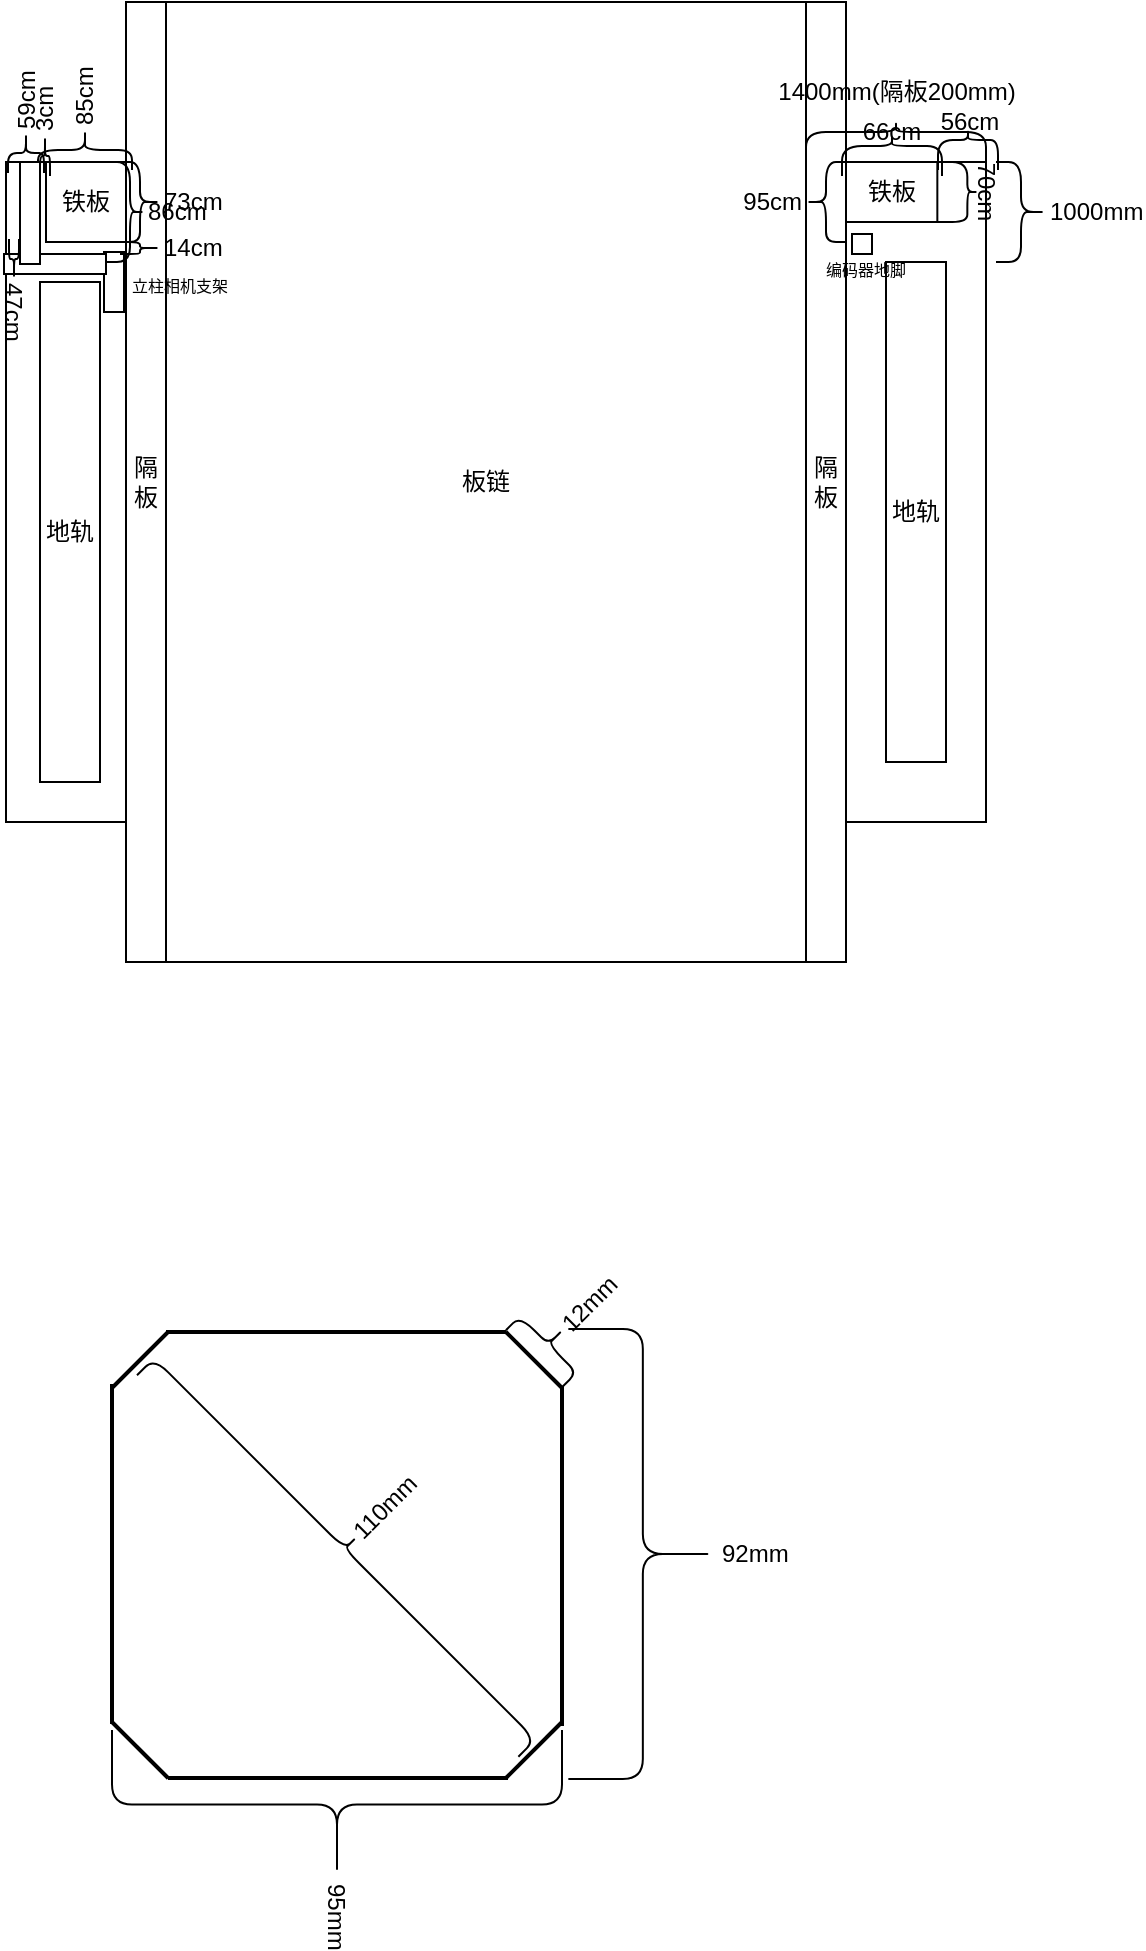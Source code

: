 <mxfile version="27.1.6">
  <diagram name="第 1 页" id="FyYwuIMv7pIzDTBWUkwP">
    <mxGraphModel dx="744" dy="382" grid="1" gridSize="10" guides="1" tooltips="1" connect="1" arrows="1" fold="1" page="1" pageScale="1" pageWidth="827" pageHeight="1169" math="0" shadow="0">
      <root>
        <mxCell id="0" />
        <mxCell id="1" parent="0" />
        <mxCell id="1FttGRvpAy5LGu-Mhhtg-7" value="地轨" style="rounded=0;whiteSpace=wrap;html=1;" parent="1" vertex="1">
          <mxGeometry x="160" y="100" width="490" height="330" as="geometry" />
        </mxCell>
        <mxCell id="1FttGRvpAy5LGu-Mhhtg-3" value="隔板" style="rounded=0;whiteSpace=wrap;html=1;" parent="1" vertex="1">
          <mxGeometry x="560" y="20" width="20" height="480" as="geometry" />
        </mxCell>
        <mxCell id="1FttGRvpAy5LGu-Mhhtg-4" value="板链" style="rounded=0;whiteSpace=wrap;html=1;" parent="1" vertex="1">
          <mxGeometry x="240" y="20" width="320" height="480" as="geometry" />
        </mxCell>
        <mxCell id="1FttGRvpAy5LGu-Mhhtg-5" value="隔板" style="rounded=0;whiteSpace=wrap;html=1;" parent="1" vertex="1">
          <mxGeometry x="220" y="20" width="20" height="480" as="geometry" />
        </mxCell>
        <mxCell id="1FttGRvpAy5LGu-Mhhtg-6" value="地轨" style="rounded=0;whiteSpace=wrap;html=1;" parent="1" vertex="1">
          <mxGeometry x="600" y="150" width="30" height="250" as="geometry" />
        </mxCell>
        <mxCell id="1FttGRvpAy5LGu-Mhhtg-8" value="" style="shape=curlyBracket;whiteSpace=wrap;html=1;rounded=1;flipH=1;labelPosition=right;verticalLabelPosition=middle;align=left;verticalAlign=middle;rotation=-90;size=0.25;" parent="1" vertex="1">
          <mxGeometry x="595" y="45" width="20" height="90" as="geometry" />
        </mxCell>
        <mxCell id="1FttGRvpAy5LGu-Mhhtg-9" value="1400mm(隔板200mm)" style="text;html=1;align=center;verticalAlign=middle;resizable=0;points=[];autosize=1;strokeColor=none;fillColor=none;" parent="1" vertex="1">
          <mxGeometry x="535" y="50" width="140" height="30" as="geometry" />
        </mxCell>
        <mxCell id="1FttGRvpAy5LGu-Mhhtg-10" value="1000mm" style="shape=curlyBracket;whiteSpace=wrap;html=1;rounded=1;flipH=1;labelPosition=right;verticalLabelPosition=middle;align=left;verticalAlign=middle;" parent="1" vertex="1">
          <mxGeometry x="655" y="100" width="25" height="50" as="geometry" />
        </mxCell>
        <mxCell id="1FttGRvpAy5LGu-Mhhtg-12" value="" style="line;strokeWidth=2;html=1;" parent="1" vertex="1">
          <mxGeometry x="240" y="680" width="170" height="10" as="geometry" />
        </mxCell>
        <mxCell id="1FttGRvpAy5LGu-Mhhtg-13" value="" style="line;strokeWidth=2;html=1;rotation=-45;" parent="1" vertex="1">
          <mxGeometry x="207" y="694" width="40" height="10" as="geometry" />
        </mxCell>
        <mxCell id="1FttGRvpAy5LGu-Mhhtg-14" value="" style="line;strokeWidth=2;html=1;rotation=45;" parent="1" vertex="1">
          <mxGeometry x="403.998" y="693.998" width="40" height="10" as="geometry" />
        </mxCell>
        <mxCell id="1FttGRvpAy5LGu-Mhhtg-15" value="" style="line;strokeWidth=2;html=1;rotation=90;" parent="1" vertex="1">
          <mxGeometry x="128" y="791" width="170" height="10" as="geometry" />
        </mxCell>
        <mxCell id="1FttGRvpAy5LGu-Mhhtg-16" value="" style="line;strokeWidth=2;html=1;rotation=45;" parent="1" vertex="1">
          <mxGeometry x="206.998" y="888.998" width="40" height="10" as="geometry" />
        </mxCell>
        <mxCell id="1FttGRvpAy5LGu-Mhhtg-17" value="" style="line;strokeWidth=2;html=1;" parent="1" vertex="1">
          <mxGeometry x="241" y="903" width="170" height="10" as="geometry" />
        </mxCell>
        <mxCell id="1FttGRvpAy5LGu-Mhhtg-18" value="" style="line;strokeWidth=2;html=1;rotation=-45;" parent="1" vertex="1">
          <mxGeometry x="403.998" y="888.998" width="40" height="10" as="geometry" />
        </mxCell>
        <mxCell id="1FttGRvpAy5LGu-Mhhtg-19" value="" style="line;strokeWidth=2;html=1;rotation=90;" parent="1" vertex="1">
          <mxGeometry x="353" y="792" width="170" height="10" as="geometry" />
        </mxCell>
        <mxCell id="1FttGRvpAy5LGu-Mhhtg-21" value="110mm" style="shape=curlyBracket;whiteSpace=wrap;html=1;rounded=1;flipH=1;labelPosition=right;verticalLabelPosition=middle;align=left;verticalAlign=middle;rotation=-45;size=0.396;" parent="1" vertex="1">
          <mxGeometry x="317.92" y="660.09" width="20" height="269.67" as="geometry" />
        </mxCell>
        <mxCell id="1FttGRvpAy5LGu-Mhhtg-22" value="12mm" style="shape=curlyBracket;whiteSpace=wrap;html=1;rounded=1;flipH=1;labelPosition=right;verticalLabelPosition=middle;align=left;verticalAlign=middle;rotation=-45;" parent="1" vertex="1">
          <mxGeometry x="421.17" y="671.17" width="20" height="40" as="geometry" />
        </mxCell>
        <mxCell id="1FttGRvpAy5LGu-Mhhtg-23" value="95mm" style="shape=curlyBracket;whiteSpace=wrap;html=1;rounded=1;flipH=1;labelPosition=right;verticalLabelPosition=middle;align=left;verticalAlign=middle;rotation=90;" parent="1" vertex="1">
          <mxGeometry x="288.25" y="808.75" width="74.5" height="225" as="geometry" />
        </mxCell>
        <mxCell id="1FttGRvpAy5LGu-Mhhtg-24" value="92mm" style="shape=curlyBracket;whiteSpace=wrap;html=1;rounded=1;flipH=1;labelPosition=right;verticalLabelPosition=middle;align=left;verticalAlign=middle;rotation=0;" parent="1" vertex="1">
          <mxGeometry x="441.17" y="683.5" width="74.5" height="225" as="geometry" />
        </mxCell>
        <mxCell id="EMxXq2YWqxXCk6TcJ9qh-1" value="铁板" style="rounded=0;whiteSpace=wrap;html=1;" vertex="1" parent="1">
          <mxGeometry x="580" y="100" width="45.67" height="30" as="geometry" />
        </mxCell>
        <mxCell id="EMxXq2YWqxXCk6TcJ9qh-2" value="" style="shape=curlyBracket;whiteSpace=wrap;html=1;rounded=1;flipH=1;labelPosition=right;verticalLabelPosition=middle;align=left;verticalAlign=middle;rotation=-90;size=0.25;" vertex="1" parent="1">
          <mxGeometry x="593" y="72" width="20" height="50" as="geometry" />
        </mxCell>
        <mxCell id="EMxXq2YWqxXCk6TcJ9qh-3" value="66cm" style="text;html=1;align=center;verticalAlign=middle;whiteSpace=wrap;rounded=0;" vertex="1" parent="1">
          <mxGeometry x="572.84" y="70" width="60" height="30" as="geometry" />
        </mxCell>
        <mxCell id="EMxXq2YWqxXCk6TcJ9qh-4" value="" style="shape=curlyBracket;whiteSpace=wrap;html=1;rounded=1;flipH=1;labelPosition=right;verticalLabelPosition=middle;align=left;verticalAlign=middle;rotation=0;size=0.25;" vertex="1" parent="1">
          <mxGeometry x="625.67" y="100" width="20" height="30" as="geometry" />
        </mxCell>
        <mxCell id="EMxXq2YWqxXCk6TcJ9qh-5" value="70cm" style="text;html=1;align=center;verticalAlign=middle;whiteSpace=wrap;rounded=0;rotation=90;" vertex="1" parent="1">
          <mxGeometry x="620" y="100" width="60" height="30" as="geometry" />
        </mxCell>
        <mxCell id="EMxXq2YWqxXCk6TcJ9qh-7" value="" style="shape=curlyBracket;whiteSpace=wrap;html=1;rounded=1;flipH=1;labelPosition=right;verticalLabelPosition=middle;align=left;verticalAlign=middle;rotation=-90;size=0.25;" vertex="1" parent="1">
          <mxGeometry x="631" y="79" width="20" height="30" as="geometry" />
        </mxCell>
        <mxCell id="EMxXq2YWqxXCk6TcJ9qh-8" value="56cm" style="text;html=1;align=center;verticalAlign=middle;whiteSpace=wrap;rounded=0;" vertex="1" parent="1">
          <mxGeometry x="612" y="65" width="60" height="30" as="geometry" />
        </mxCell>
        <mxCell id="EMxXq2YWqxXCk6TcJ9qh-9" value="" style="rounded=0;whiteSpace=wrap;html=1;" vertex="1" parent="1">
          <mxGeometry x="583" y="136" width="10" height="10" as="geometry" />
        </mxCell>
        <mxCell id="EMxXq2YWqxXCk6TcJ9qh-10" value="&lt;font style=&quot;font-size: 8px;&quot;&gt;编码器地脚&lt;/font&gt;" style="text;html=1;align=center;verticalAlign=middle;whiteSpace=wrap;rounded=0;" vertex="1" parent="1">
          <mxGeometry x="560" y="145" width="60" height="15" as="geometry" />
        </mxCell>
        <mxCell id="EMxXq2YWqxXCk6TcJ9qh-13" value="95cm" style="shape=curlyBracket;whiteSpace=wrap;html=1;rounded=1;labelPosition=left;verticalLabelPosition=middle;align=right;verticalAlign=middle;" vertex="1" parent="1">
          <mxGeometry x="560" y="100" width="20" height="40" as="geometry" />
        </mxCell>
        <mxCell id="EMxXq2YWqxXCk6TcJ9qh-14" value="铁板" style="rounded=0;whiteSpace=wrap;html=1;" vertex="1" parent="1">
          <mxGeometry x="180" y="100" width="40" height="40" as="geometry" />
        </mxCell>
        <mxCell id="EMxXq2YWqxXCk6TcJ9qh-15" value="73cm" style="shape=curlyBracket;whiteSpace=wrap;html=1;rounded=1;flipH=1;labelPosition=right;verticalLabelPosition=middle;align=left;verticalAlign=middle;" vertex="1" parent="1">
          <mxGeometry x="217" y="100" width="20" height="40" as="geometry" />
        </mxCell>
        <mxCell id="EMxXq2YWqxXCk6TcJ9qh-16" value="地轨" style="rounded=0;whiteSpace=wrap;html=1;" vertex="1" parent="1">
          <mxGeometry x="177" y="160" width="30" height="250" as="geometry" />
        </mxCell>
        <mxCell id="EMxXq2YWqxXCk6TcJ9qh-19" value="85cm" style="shape=curlyBracket;whiteSpace=wrap;html=1;rounded=1;flipH=1;labelPosition=right;verticalLabelPosition=middle;align=left;verticalAlign=middle;rotation=-90;" vertex="1" parent="1">
          <mxGeometry x="189.5" y="70.5" width="20" height="47" as="geometry" />
        </mxCell>
        <mxCell id="EMxXq2YWqxXCk6TcJ9qh-20" value="&lt;span style=&quot;font-size: 8px;&quot;&gt;立柱相机支架&lt;/span&gt;" style="text;html=1;align=center;verticalAlign=middle;whiteSpace=wrap;rounded=0;" vertex="1" parent="1">
          <mxGeometry x="217.0" y="146" width="60" height="30" as="geometry" />
        </mxCell>
        <mxCell id="EMxXq2YWqxXCk6TcJ9qh-21" value="" style="rounded=0;whiteSpace=wrap;html=1;" vertex="1" parent="1">
          <mxGeometry x="209" y="145" width="10" height="30" as="geometry" />
        </mxCell>
        <mxCell id="EMxXq2YWqxXCk6TcJ9qh-22" value="86cm" style="shape=curlyBracket;whiteSpace=wrap;html=1;rounded=1;flipH=1;labelPosition=right;verticalLabelPosition=middle;align=left;verticalAlign=middle;size=0.35;" vertex="1" parent="1">
          <mxGeometry x="209" y="100" width="20" height="50" as="geometry" />
        </mxCell>
        <mxCell id="EMxXq2YWqxXCk6TcJ9qh-23" value="" style="rounded=0;whiteSpace=wrap;html=1;rotation=90;" vertex="1" parent="1">
          <mxGeometry x="179.5" y="125.5" width="10" height="51" as="geometry" />
        </mxCell>
        <mxCell id="EMxXq2YWqxXCk6TcJ9qh-24" value="" style="rounded=0;whiteSpace=wrap;html=1;rotation=-180;" vertex="1" parent="1">
          <mxGeometry x="167" y="100" width="10" height="51" as="geometry" />
        </mxCell>
        <mxCell id="EMxXq2YWqxXCk6TcJ9qh-25" value="14cm" style="shape=curlyBracket;whiteSpace=wrap;html=1;rounded=1;flipH=1;labelPosition=right;verticalLabelPosition=middle;align=left;verticalAlign=middle;" vertex="1" parent="1">
          <mxGeometry x="217" y="140" width="20" height="6" as="geometry" />
        </mxCell>
        <mxCell id="EMxXq2YWqxXCk6TcJ9qh-26" value="59cm" style="shape=curlyBracket;whiteSpace=wrap;html=1;rounded=1;flipH=1;labelPosition=right;verticalLabelPosition=middle;align=left;verticalAlign=middle;rotation=-90;" vertex="1" parent="1">
          <mxGeometry x="160" y="86.5" width="20" height="18" as="geometry" />
        </mxCell>
        <mxCell id="EMxXq2YWqxXCk6TcJ9qh-27" value="3cm" style="shape=curlyBracket;whiteSpace=wrap;html=1;rounded=1;flipH=1;labelPosition=right;verticalLabelPosition=middle;align=left;verticalAlign=middle;rotation=-90;" vertex="1" parent="1">
          <mxGeometry x="169.5" y="94.5" width="20" height="5" as="geometry" />
        </mxCell>
        <mxCell id="EMxXq2YWqxXCk6TcJ9qh-28" value="47cm" style="shape=curlyBracket;whiteSpace=wrap;html=1;rounded=1;flipH=1;labelPosition=right;verticalLabelPosition=middle;align=left;verticalAlign=middle;rotation=90;" vertex="1" parent="1">
          <mxGeometry x="154" y="146" width="20" height="5" as="geometry" />
        </mxCell>
      </root>
    </mxGraphModel>
  </diagram>
</mxfile>

